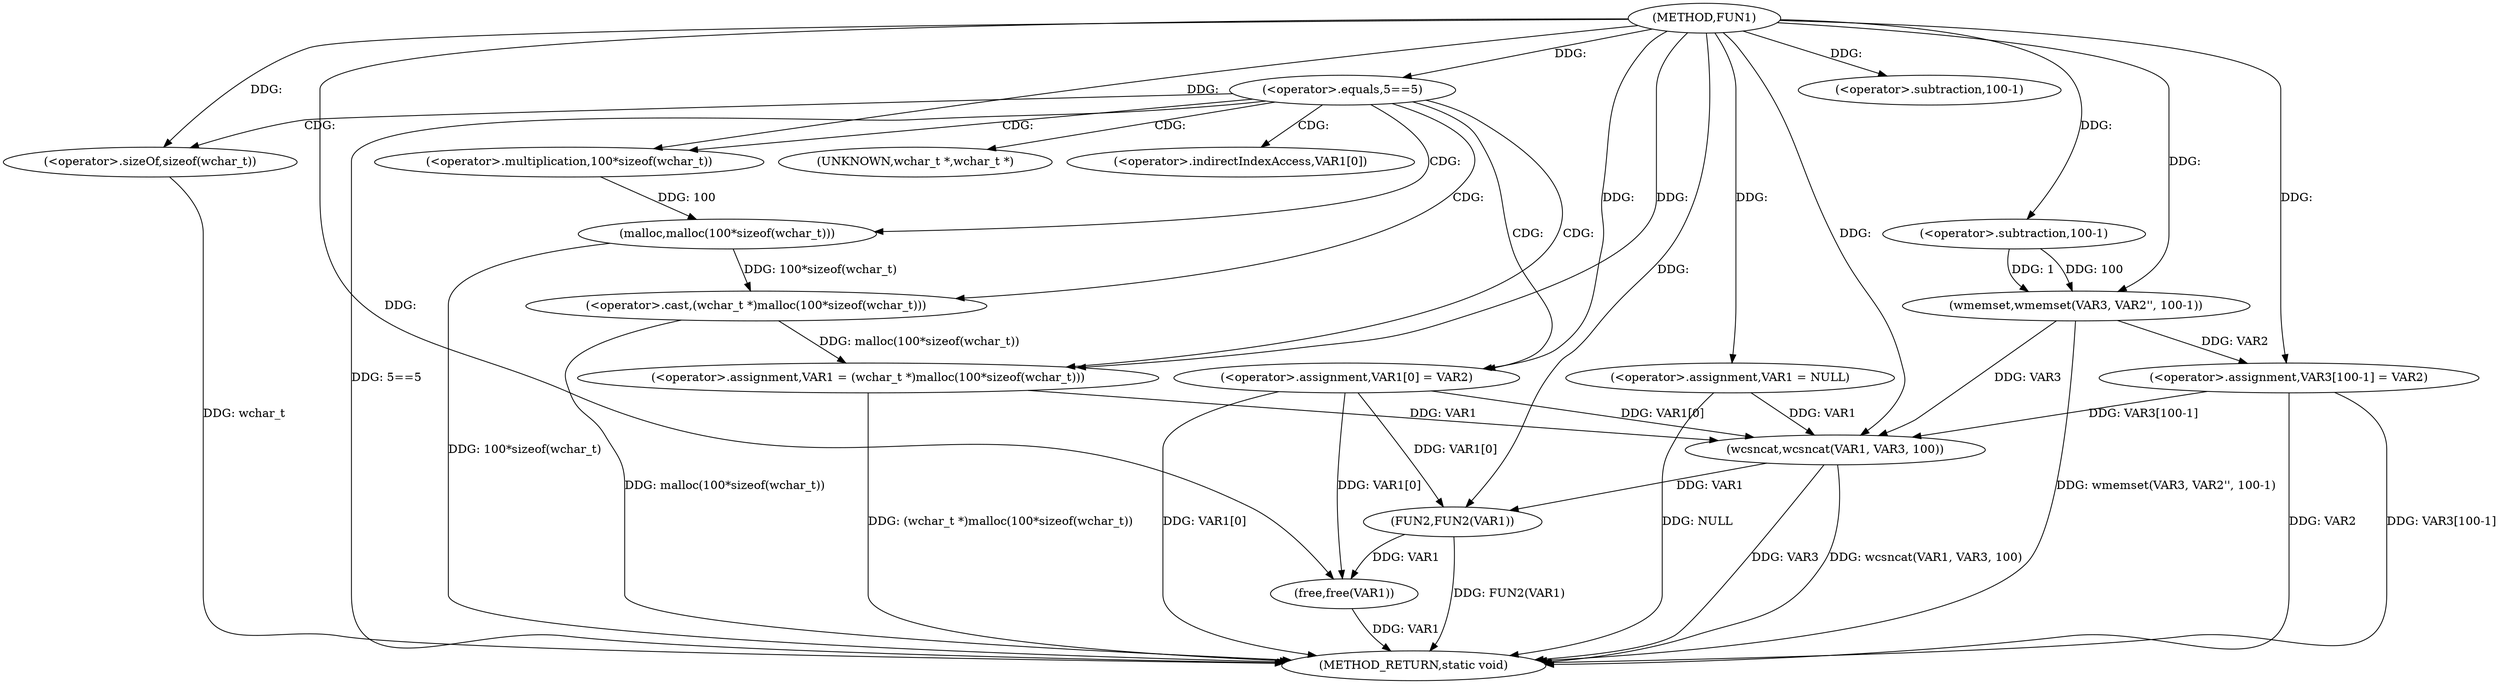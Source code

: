 digraph FUN1 {  
"1000100" [label = "(METHOD,FUN1)" ]
"1000148" [label = "(METHOD_RETURN,static void)" ]
"1000103" [label = "(<operator>.assignment,VAR1 = NULL)" ]
"1000107" [label = "(<operator>.equals,5==5)" ]
"1000111" [label = "(<operator>.assignment,VAR1 = (wchar_t *)malloc(100*sizeof(wchar_t)))" ]
"1000113" [label = "(<operator>.cast,(wchar_t *)malloc(100*sizeof(wchar_t)))" ]
"1000115" [label = "(malloc,malloc(100*sizeof(wchar_t)))" ]
"1000116" [label = "(<operator>.multiplication,100*sizeof(wchar_t))" ]
"1000118" [label = "(<operator>.sizeOf,sizeof(wchar_t))" ]
"1000120" [label = "(<operator>.assignment,VAR1[0] = VAR2)" ]
"1000127" [label = "(wmemset,wmemset(VAR3, VAR2'', 100-1))" ]
"1000130" [label = "(<operator>.subtraction,100-1)" ]
"1000133" [label = "(<operator>.assignment,VAR3[100-1] = VAR2)" ]
"1000136" [label = "(<operator>.subtraction,100-1)" ]
"1000140" [label = "(wcsncat,wcsncat(VAR1, VAR3, 100))" ]
"1000144" [label = "(FUN2,FUN2(VAR1))" ]
"1000146" [label = "(free,free(VAR1))" ]
"1000114" [label = "(UNKNOWN,wchar_t *,wchar_t *)" ]
"1000121" [label = "(<operator>.indirectIndexAccess,VAR1[0])" ]
  "1000140" -> "1000148"  [ label = "DDG: VAR3"] 
  "1000107" -> "1000148"  [ label = "DDG: 5==5"] 
  "1000103" -> "1000148"  [ label = "DDG: NULL"] 
  "1000133" -> "1000148"  [ label = "DDG: VAR2"] 
  "1000140" -> "1000148"  [ label = "DDG: wcsncat(VAR1, VAR3, 100)"] 
  "1000127" -> "1000148"  [ label = "DDG: wmemset(VAR3, VAR2'', 100-1)"] 
  "1000118" -> "1000148"  [ label = "DDG: wchar_t"] 
  "1000144" -> "1000148"  [ label = "DDG: FUN2(VAR1)"] 
  "1000133" -> "1000148"  [ label = "DDG: VAR3[100-1]"] 
  "1000113" -> "1000148"  [ label = "DDG: malloc(100*sizeof(wchar_t))"] 
  "1000120" -> "1000148"  [ label = "DDG: VAR1[0]"] 
  "1000111" -> "1000148"  [ label = "DDG: (wchar_t *)malloc(100*sizeof(wchar_t))"] 
  "1000146" -> "1000148"  [ label = "DDG: VAR1"] 
  "1000115" -> "1000148"  [ label = "DDG: 100*sizeof(wchar_t)"] 
  "1000100" -> "1000103"  [ label = "DDG: "] 
  "1000100" -> "1000107"  [ label = "DDG: "] 
  "1000113" -> "1000111"  [ label = "DDG: malloc(100*sizeof(wchar_t))"] 
  "1000100" -> "1000111"  [ label = "DDG: "] 
  "1000115" -> "1000113"  [ label = "DDG: 100*sizeof(wchar_t)"] 
  "1000116" -> "1000115"  [ label = "DDG: 100"] 
  "1000100" -> "1000116"  [ label = "DDG: "] 
  "1000100" -> "1000118"  [ label = "DDG: "] 
  "1000100" -> "1000120"  [ label = "DDG: "] 
  "1000100" -> "1000127"  [ label = "DDG: "] 
  "1000130" -> "1000127"  [ label = "DDG: 100"] 
  "1000130" -> "1000127"  [ label = "DDG: 1"] 
  "1000100" -> "1000130"  [ label = "DDG: "] 
  "1000127" -> "1000133"  [ label = "DDG: VAR2"] 
  "1000100" -> "1000133"  [ label = "DDG: "] 
  "1000100" -> "1000136"  [ label = "DDG: "] 
  "1000103" -> "1000140"  [ label = "DDG: VAR1"] 
  "1000120" -> "1000140"  [ label = "DDG: VAR1[0]"] 
  "1000111" -> "1000140"  [ label = "DDG: VAR1"] 
  "1000100" -> "1000140"  [ label = "DDG: "] 
  "1000133" -> "1000140"  [ label = "DDG: VAR3[100-1]"] 
  "1000127" -> "1000140"  [ label = "DDG: VAR3"] 
  "1000140" -> "1000144"  [ label = "DDG: VAR1"] 
  "1000120" -> "1000144"  [ label = "DDG: VAR1[0]"] 
  "1000100" -> "1000144"  [ label = "DDG: "] 
  "1000120" -> "1000146"  [ label = "DDG: VAR1[0]"] 
  "1000144" -> "1000146"  [ label = "DDG: VAR1"] 
  "1000100" -> "1000146"  [ label = "DDG: "] 
  "1000107" -> "1000121"  [ label = "CDG: "] 
  "1000107" -> "1000116"  [ label = "CDG: "] 
  "1000107" -> "1000114"  [ label = "CDG: "] 
  "1000107" -> "1000115"  [ label = "CDG: "] 
  "1000107" -> "1000120"  [ label = "CDG: "] 
  "1000107" -> "1000113"  [ label = "CDG: "] 
  "1000107" -> "1000118"  [ label = "CDG: "] 
  "1000107" -> "1000111"  [ label = "CDG: "] 
}
